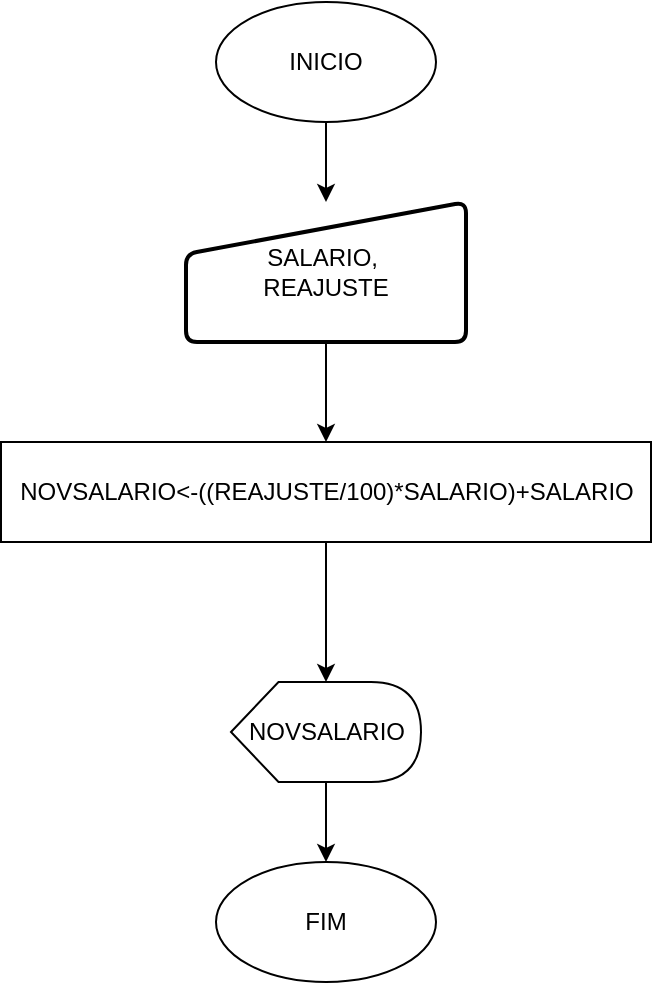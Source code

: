 <mxfile version="14.5.1" type="device"><diagram id="6ztdhLkT80W_bhBc9T_j" name="Página-1"><mxGraphModel dx="1086" dy="504" grid="1" gridSize="10" guides="1" tooltips="1" connect="1" arrows="1" fold="1" page="1" pageScale="1" pageWidth="827" pageHeight="1169" math="0" shadow="0"><root><mxCell id="0"/><mxCell id="1" parent="0"/><mxCell id="rj0Eucm7nr7L5gU5T4rf-2" value="" style="edgeStyle=orthogonalEdgeStyle;rounded=0;orthogonalLoop=1;jettySize=auto;html=1;" edge="1" parent="1" source="ORtvJ5yqnHlK9K04JbCe-1" target="rj0Eucm7nr7L5gU5T4rf-1"><mxGeometry relative="1" as="geometry"/></mxCell><mxCell id="ORtvJ5yqnHlK9K04JbCe-1" value="INICIO" style="ellipse;whiteSpace=wrap;html=1;" parent="1" vertex="1"><mxGeometry x="340" y="100" width="110" height="60" as="geometry"/></mxCell><mxCell id="ORtvJ5yqnHlK9K04JbCe-2" value="FIM" style="ellipse;whiteSpace=wrap;html=1;" parent="1" vertex="1"><mxGeometry x="340" y="530" width="110" height="60" as="geometry"/></mxCell><mxCell id="ORtvJ5yqnHlK9K04JbCe-8" value="" style="edgeStyle=none;rounded=0;orthogonalLoop=1;jettySize=auto;html=1;" parent="1" source="ORtvJ5yqnHlK9K04JbCe-5" target="ORtvJ5yqnHlK9K04JbCe-7" edge="1"><mxGeometry relative="1" as="geometry"/></mxCell><mxCell id="ORtvJ5yqnHlK9K04JbCe-5" value="NOVSALARIO&amp;lt;-((REAJUSTE/100)*SALARIO)+SALARIO" style="whiteSpace=wrap;html=1;" parent="1" vertex="1"><mxGeometry x="232.5" y="320" width="325" height="50" as="geometry"/></mxCell><mxCell id="ORtvJ5yqnHlK9K04JbCe-9" value="" style="edgeStyle=none;rounded=0;orthogonalLoop=1;jettySize=auto;html=1;" parent="1" source="ORtvJ5yqnHlK9K04JbCe-7" target="ORtvJ5yqnHlK9K04JbCe-2" edge="1"><mxGeometry relative="1" as="geometry"/></mxCell><mxCell id="ORtvJ5yqnHlK9K04JbCe-7" value="NOVSALARIO" style="shape=display;whiteSpace=wrap;html=1;" parent="1" vertex="1"><mxGeometry x="347.5" y="440" width="95" height="50" as="geometry"/></mxCell><mxCell id="rj0Eucm7nr7L5gU5T4rf-3" value="" style="edgeStyle=orthogonalEdgeStyle;rounded=0;orthogonalLoop=1;jettySize=auto;html=1;" edge="1" parent="1" source="rj0Eucm7nr7L5gU5T4rf-1" target="ORtvJ5yqnHlK9K04JbCe-5"><mxGeometry relative="1" as="geometry"/></mxCell><mxCell id="rj0Eucm7nr7L5gU5T4rf-1" value="&lt;span&gt;SALARIO,&amp;nbsp;&lt;/span&gt;&lt;br&gt;&lt;span&gt;REAJUSTE&lt;/span&gt;" style="html=1;strokeWidth=2;shape=manualInput;whiteSpace=wrap;rounded=1;size=26;arcSize=11;" vertex="1" parent="1"><mxGeometry x="325" y="200" width="140" height="70" as="geometry"/></mxCell></root></mxGraphModel></diagram></mxfile>
